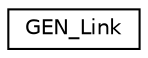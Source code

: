 digraph G
{
  edge [fontname="Helvetica",fontsize="10",labelfontname="Helvetica",labelfontsize="10"];
  node [fontname="Helvetica",fontsize="10",shape=record];
  rankdir=LR;
  Node1 [label="GEN_Link",height=0.2,width=0.4,color="black", fillcolor="white", style="filled",URL="$de/d79/classGEN__Link.html"];
}
